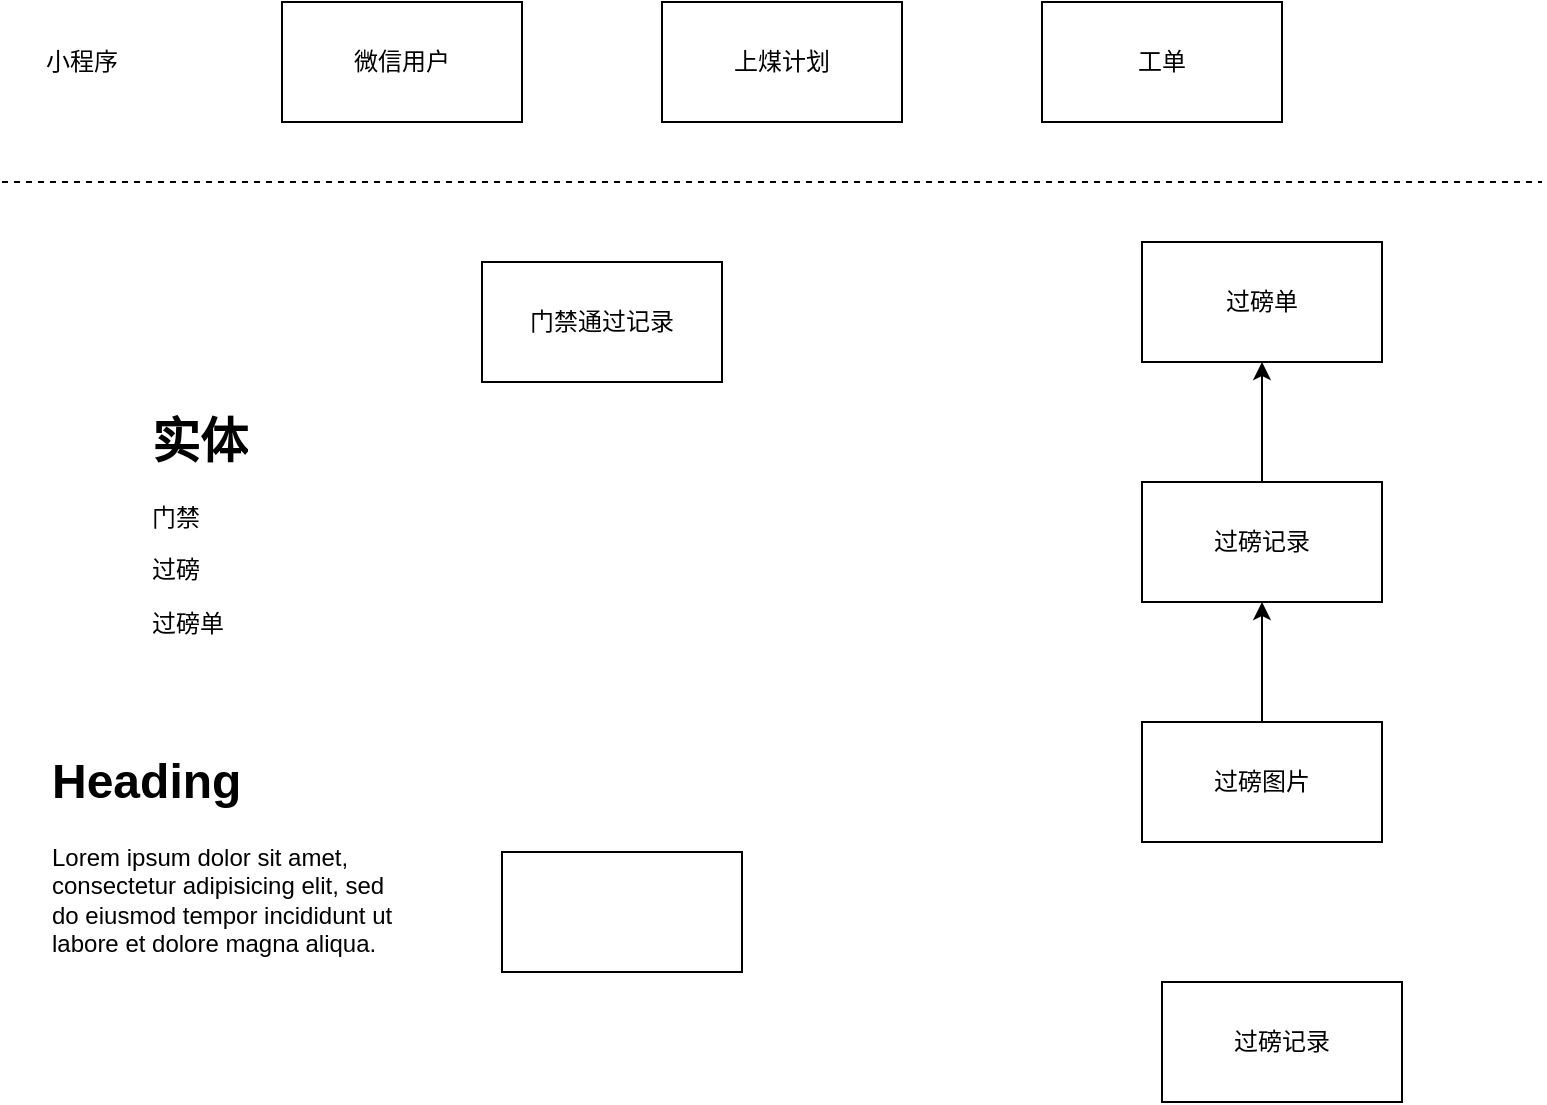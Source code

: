 <mxfile version="14.5.8" type="github">
  <diagram id="ysoWOtPNUdPmIPW3vP79" name="Page-1">
    <mxGraphModel dx="904" dy="621" grid="1" gridSize="10" guides="1" tooltips="1" connect="1" arrows="1" fold="1" page="1" pageScale="1" pageWidth="827" pageHeight="1169" math="0" shadow="0">
      <root>
        <mxCell id="0" />
        <mxCell id="1" parent="0" />
        <mxCell id="UAE7bhMxjm3Rt-ynrkiZ-1" value="门禁通过记录" style="rounded=0;whiteSpace=wrap;html=1;" vertex="1" parent="1">
          <mxGeometry x="260" y="290" width="120" height="60" as="geometry" />
        </mxCell>
        <mxCell id="UAE7bhMxjm3Rt-ynrkiZ-8" style="edgeStyle=orthogonalEdgeStyle;rounded=0;orthogonalLoop=1;jettySize=auto;html=1;exitX=0.5;exitY=0;exitDx=0;exitDy=0;entryX=0.5;entryY=1;entryDx=0;entryDy=0;" edge="1" parent="1" source="UAE7bhMxjm3Rt-ynrkiZ-2" target="UAE7bhMxjm3Rt-ynrkiZ-3">
          <mxGeometry relative="1" as="geometry" />
        </mxCell>
        <mxCell id="UAE7bhMxjm3Rt-ynrkiZ-2" value="过磅记录" style="rounded=0;whiteSpace=wrap;html=1;" vertex="1" parent="1">
          <mxGeometry x="590" y="400" width="120" height="60" as="geometry" />
        </mxCell>
        <mxCell id="UAE7bhMxjm3Rt-ynrkiZ-3" value="过磅单" style="rounded=0;whiteSpace=wrap;html=1;" vertex="1" parent="1">
          <mxGeometry x="590" y="280" width="120" height="60" as="geometry" />
        </mxCell>
        <mxCell id="UAE7bhMxjm3Rt-ynrkiZ-7" style="edgeStyle=orthogonalEdgeStyle;rounded=0;orthogonalLoop=1;jettySize=auto;html=1;exitX=0.5;exitY=0;exitDx=0;exitDy=0;entryX=0.5;entryY=1;entryDx=0;entryDy=0;" edge="1" parent="1" source="UAE7bhMxjm3Rt-ynrkiZ-5" target="UAE7bhMxjm3Rt-ynrkiZ-2">
          <mxGeometry relative="1" as="geometry" />
        </mxCell>
        <mxCell id="UAE7bhMxjm3Rt-ynrkiZ-5" value="过磅图片" style="rounded=0;whiteSpace=wrap;html=1;" vertex="1" parent="1">
          <mxGeometry x="590" y="520" width="120" height="60" as="geometry" />
        </mxCell>
        <mxCell id="UAE7bhMxjm3Rt-ynrkiZ-11" value="过磅记录" style="rounded=0;whiteSpace=wrap;html=1;" vertex="1" parent="1">
          <mxGeometry x="600" y="650" width="120" height="60" as="geometry" />
        </mxCell>
        <mxCell id="UAE7bhMxjm3Rt-ynrkiZ-12" value="" style="rounded=0;whiteSpace=wrap;html=1;" vertex="1" parent="1">
          <mxGeometry x="270" y="585" width="120" height="60" as="geometry" />
        </mxCell>
        <mxCell id="UAE7bhMxjm3Rt-ynrkiZ-13" value="&lt;h1&gt;实体&lt;/h1&gt;&lt;p&gt;门禁&lt;/p&gt;&lt;p&gt;过磅&lt;/p&gt;&lt;p&gt;过磅单&lt;/p&gt;" style="text;html=1;strokeColor=none;fillColor=none;spacing=5;spacingTop=-20;whiteSpace=wrap;overflow=hidden;rounded=0;" vertex="1" parent="1">
          <mxGeometry x="90" y="360" width="190" height="120" as="geometry" />
        </mxCell>
        <mxCell id="UAE7bhMxjm3Rt-ynrkiZ-14" value="&lt;h1&gt;Heading&lt;/h1&gt;&lt;p&gt;Lorem ipsum dolor sit amet, consectetur adipisicing elit, sed do eiusmod tempor incididunt ut labore et dolore magna aliqua.&lt;/p&gt;" style="text;html=1;strokeColor=none;fillColor=none;spacing=5;spacingTop=-20;whiteSpace=wrap;overflow=hidden;rounded=0;" vertex="1" parent="1">
          <mxGeometry x="40" y="530" width="190" height="120" as="geometry" />
        </mxCell>
        <mxCell id="UAE7bhMxjm3Rt-ynrkiZ-16" value="工单" style="rounded=0;whiteSpace=wrap;html=1;" vertex="1" parent="1">
          <mxGeometry x="540" y="160" width="120" height="60" as="geometry" />
        </mxCell>
        <mxCell id="UAE7bhMxjm3Rt-ynrkiZ-17" value="上煤计划" style="rounded=0;whiteSpace=wrap;html=1;" vertex="1" parent="1">
          <mxGeometry x="350" y="160" width="120" height="60" as="geometry" />
        </mxCell>
        <mxCell id="UAE7bhMxjm3Rt-ynrkiZ-18" value="" style="endArrow=none;dashed=1;html=1;" edge="1" parent="1">
          <mxGeometry width="50" height="50" relative="1" as="geometry">
            <mxPoint x="20" y="250" as="sourcePoint" />
            <mxPoint x="790" y="250" as="targetPoint" />
          </mxGeometry>
        </mxCell>
        <mxCell id="UAE7bhMxjm3Rt-ynrkiZ-19" value="小程序" style="text;html=1;strokeColor=none;fillColor=none;align=center;verticalAlign=middle;whiteSpace=wrap;rounded=0;" vertex="1" parent="1">
          <mxGeometry x="40" y="180" width="40" height="20" as="geometry" />
        </mxCell>
        <mxCell id="UAE7bhMxjm3Rt-ynrkiZ-20" value="微信用户" style="rounded=0;whiteSpace=wrap;html=1;" vertex="1" parent="1">
          <mxGeometry x="160" y="160" width="120" height="60" as="geometry" />
        </mxCell>
      </root>
    </mxGraphModel>
  </diagram>
</mxfile>
